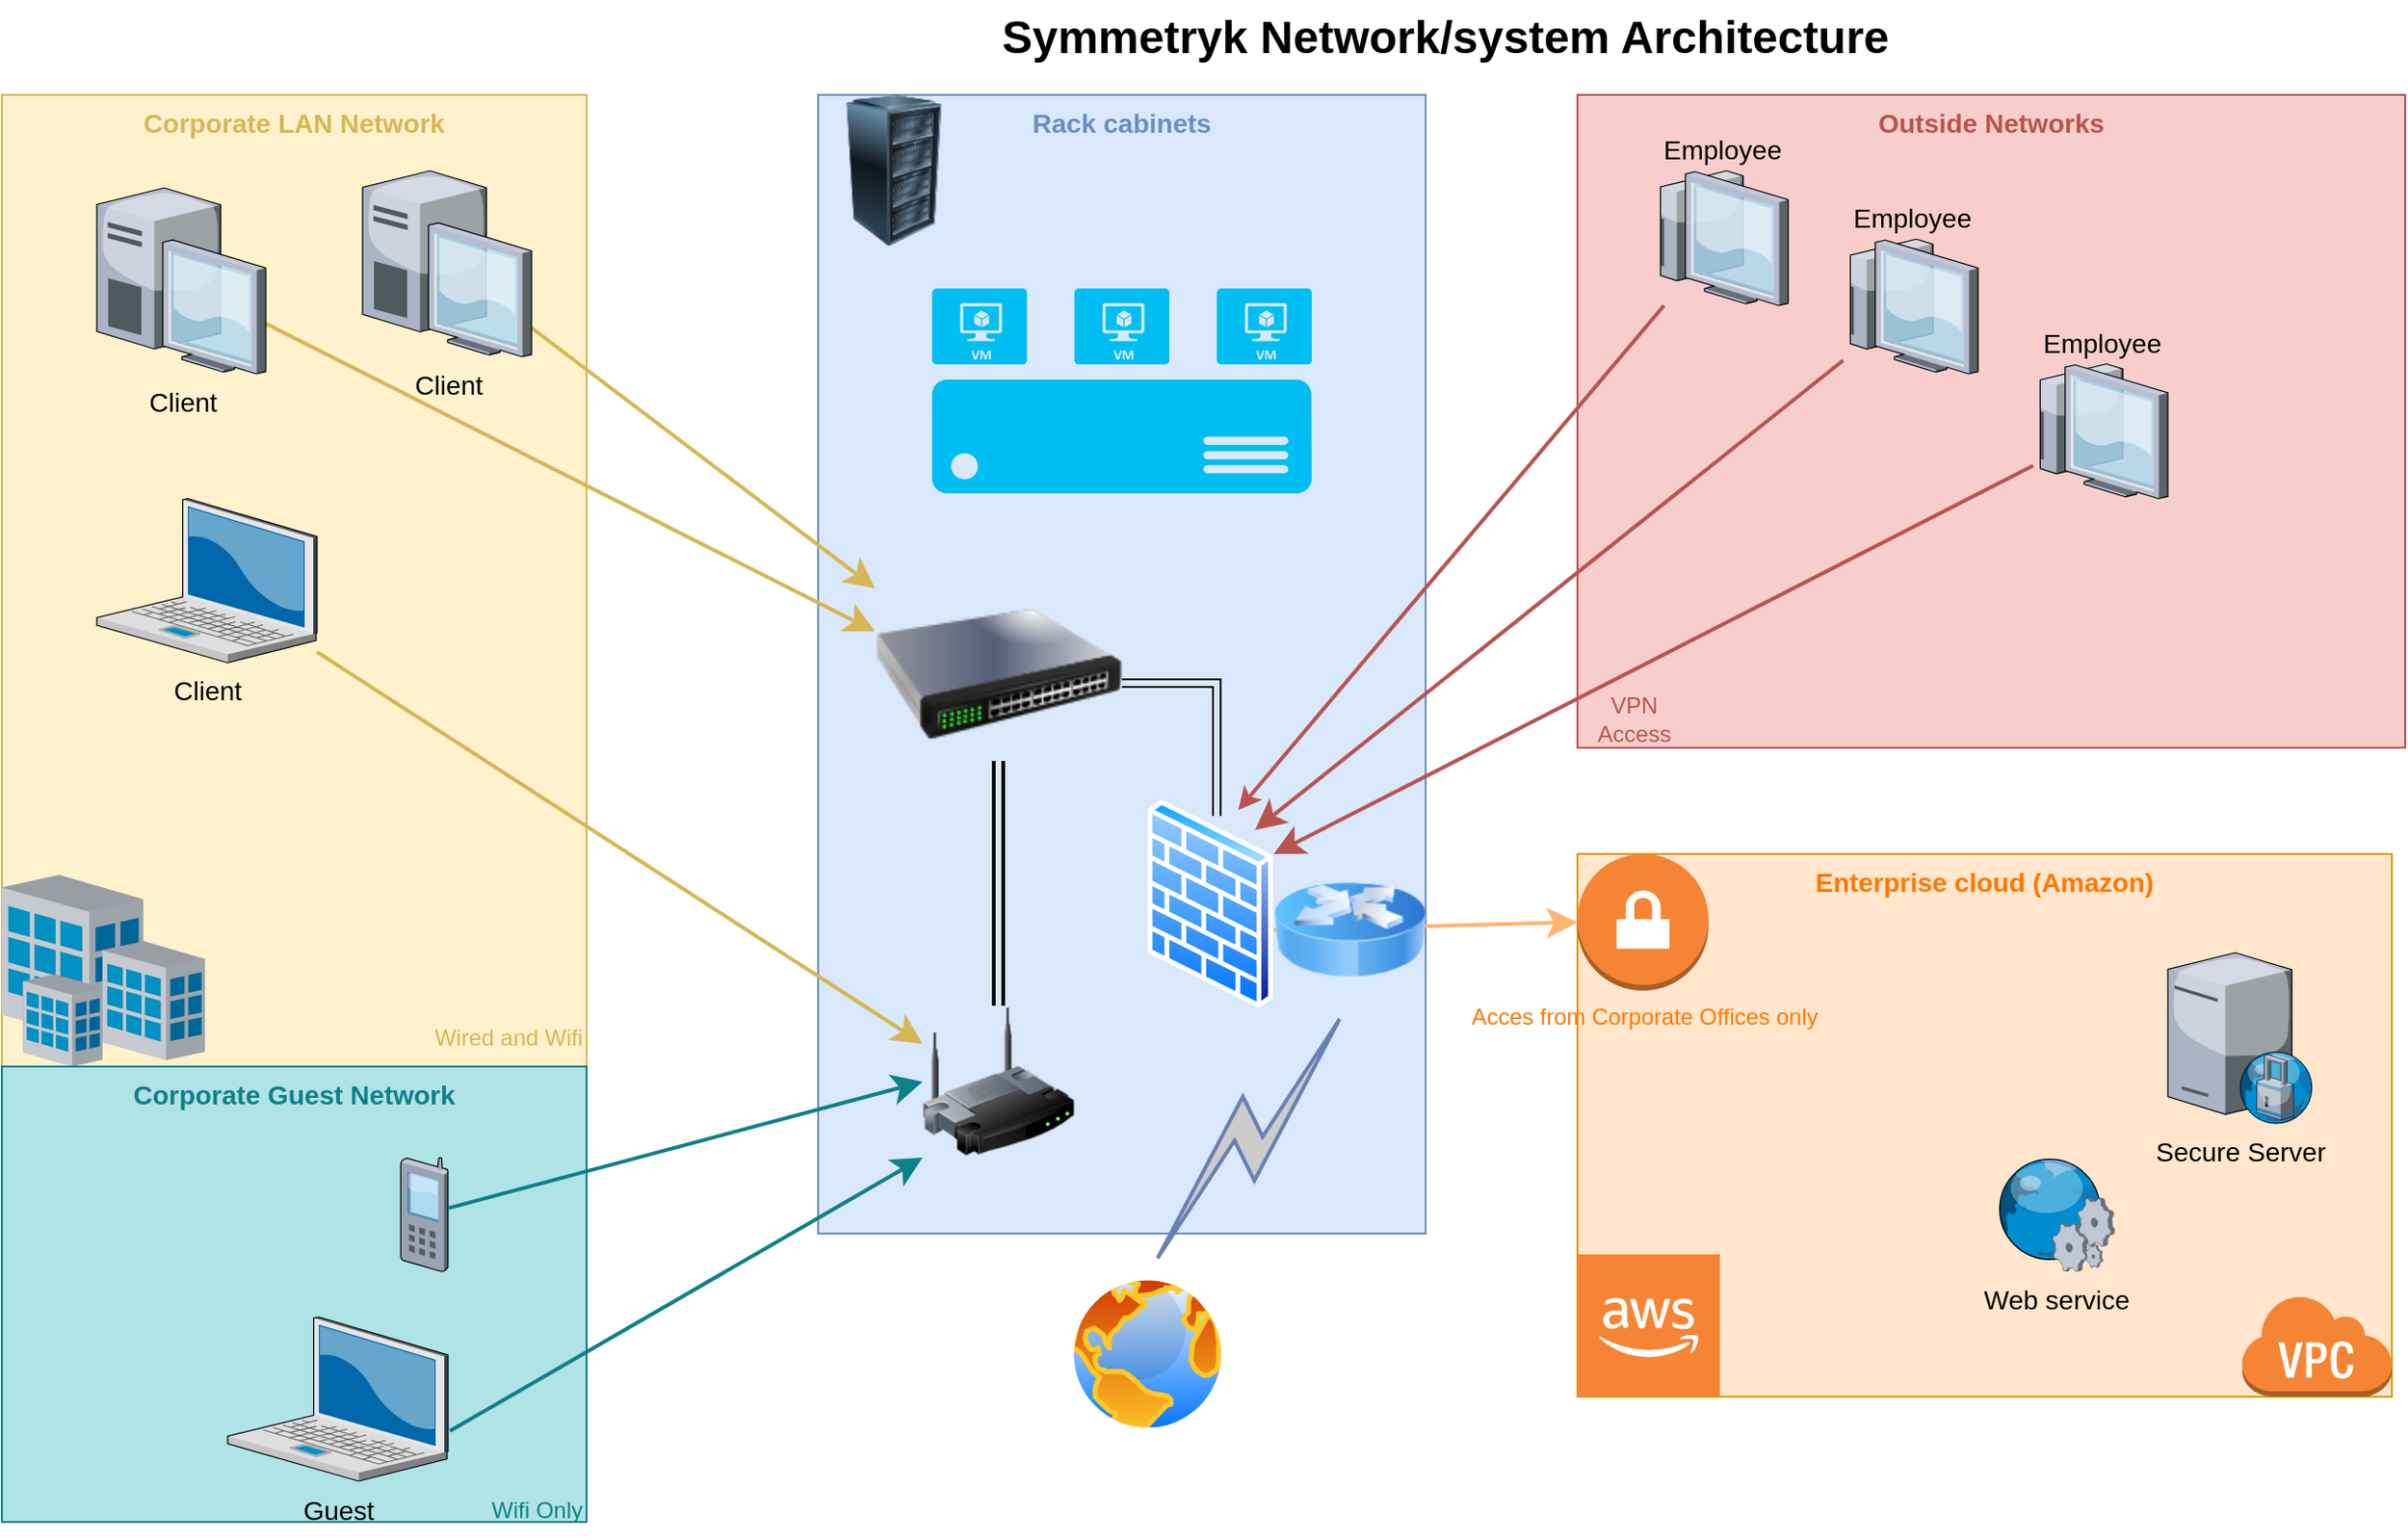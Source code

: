 <mxfile version="17.4.5" type="github">
  <diagram name="Page-1" id="e3a06f82-3646-2815-327d-82caf3d4e204">
    <mxGraphModel dx="1497" dy="863" grid="1" gridSize="10" guides="1" tooltips="1" connect="1" arrows="1" fold="1" page="1" pageScale="1.5" pageWidth="1169" pageHeight="826" background="none" math="0" shadow="0">
      <root>
        <mxCell id="0" style=";html=1;" />
        <mxCell id="1" style=";html=1;" parent="0" />
        <mxCell id="2E2W87fR3VaL_z9IKCfM-32" value="" style="group" vertex="1" connectable="0" parent="1">
          <mxGeometry x="600" y="80" width="320" height="600" as="geometry" />
        </mxCell>
        <mxCell id="2E2W87fR3VaL_z9IKCfM-10" value="Rack cabinets" style="whiteSpace=wrap;html=1;fillColor=#dae8fc;fontSize=14;strokeColor=#6c8ebf;verticalAlign=top;fontColor=#6c8ebf;fontStyle=1" vertex="1" parent="2E2W87fR3VaL_z9IKCfM-32">
          <mxGeometry width="320" height="600" as="geometry" />
        </mxCell>
        <mxCell id="2E2W87fR3VaL_z9IKCfM-31" value="" style="image;html=1;image=img/lib/clip_art/computers/Server_Rack_128x128.png;fontColor=#d6b656;" vertex="1" parent="2E2W87fR3VaL_z9IKCfM-32">
          <mxGeometry width="80" height="80" as="geometry" />
        </mxCell>
        <mxCell id="2E2W87fR3VaL_z9IKCfM-35" value="" style="verticalLabelPosition=bottom;html=1;verticalAlign=top;align=center;strokeColor=none;fillColor=#00BEF2;shape=mxgraph.azure.virtual_machine;fontColor=#d6b656;" vertex="1" parent="2E2W87fR3VaL_z9IKCfM-32">
          <mxGeometry x="60" y="102" width="50" height="40" as="geometry" />
        </mxCell>
        <mxCell id="2E2W87fR3VaL_z9IKCfM-40" value="" style="verticalLabelPosition=bottom;html=1;verticalAlign=top;align=center;strokeColor=none;fillColor=#00BEF2;shape=mxgraph.azure.virtual_machine;fontColor=#d6b656;" vertex="1" parent="2E2W87fR3VaL_z9IKCfM-32">
          <mxGeometry x="135" y="102" width="50" height="40" as="geometry" />
        </mxCell>
        <mxCell id="2E2W87fR3VaL_z9IKCfM-41" value="" style="verticalLabelPosition=bottom;html=1;verticalAlign=top;align=center;strokeColor=none;fillColor=#00BEF2;shape=mxgraph.azure.virtual_machine;fontColor=#d6b656;" vertex="1" parent="2E2W87fR3VaL_z9IKCfM-32">
          <mxGeometry x="210" y="102" width="50" height="40" as="geometry" />
        </mxCell>
        <mxCell id="2E2W87fR3VaL_z9IKCfM-43" value="" style="verticalLabelPosition=bottom;html=1;verticalAlign=top;align=center;strokeColor=none;fillColor=#00BEF2;shape=mxgraph.azure.server;fontColor=#d6b656;aspect=fixed;" vertex="1" parent="2E2W87fR3VaL_z9IKCfM-32">
          <mxGeometry x="60" y="150" width="200" height="60" as="geometry" />
        </mxCell>
        <mxCell id="2E2W87fR3VaL_z9IKCfM-30" value="" style="group" vertex="1" connectable="0" parent="1">
          <mxGeometry x="1000" y="480" width="429" height="286" as="geometry" />
        </mxCell>
        <mxCell id="6a7d8f32e03d9370-60" value="Enterprise cloud (Amazon)" style="whiteSpace=wrap;html=1;fillColor=#ffe6cc;fontSize=14;strokeColor=#d79b00;verticalAlign=top;fontColor=#FF7800;fontStyle=1" parent="2E2W87fR3VaL_z9IKCfM-30" vertex="1">
          <mxGeometry width="429" height="286" as="geometry" />
        </mxCell>
        <mxCell id="2E2W87fR3VaL_z9IKCfM-6" value="" style="outlineConnect=0;dashed=0;verticalLabelPosition=bottom;verticalAlign=top;align=center;html=1;shape=mxgraph.aws3.virtual_private_cloud;fillColor=#F58534;gradientColor=none;" vertex="1" parent="2E2W87fR3VaL_z9IKCfM-30">
          <mxGeometry x="349.5" y="232" width="79.5" height="54" as="geometry" />
        </mxCell>
        <mxCell id="2E2W87fR3VaL_z9IKCfM-7" value="" style="outlineConnect=0;dashed=0;verticalLabelPosition=bottom;verticalAlign=top;align=center;html=1;shape=mxgraph.aws3.cloud_2;fillColor=#F58534;gradientColor=none;fontColor=#FF7800;" vertex="1" parent="2E2W87fR3VaL_z9IKCfM-30">
          <mxGeometry y="211" width="75" height="75" as="geometry" />
        </mxCell>
        <mxCell id="2E2W87fR3VaL_z9IKCfM-14" value="&lt;font color=&quot;#FF7800&quot;&gt;Acces from Corporate Offices only&lt;/font&gt;" style="outlineConnect=0;dashed=0;verticalLabelPosition=bottom;verticalAlign=top;align=center;html=1;shape=mxgraph.aws3.vpn_gateway;fillColor=#F58534;gradientColor=none;fontColor=#FF0000;" vertex="1" parent="2E2W87fR3VaL_z9IKCfM-30">
          <mxGeometry width="69" height="72" as="geometry" />
        </mxCell>
        <mxCell id="6a7d8f32e03d9370-61" value="Outside Networks" style="whiteSpace=wrap;html=1;fillColor=#f8cecc;fontSize=14;strokeColor=#b85450;verticalAlign=top;fontColor=#b85450;fontStyle=1" parent="1" vertex="1">
          <mxGeometry x="1000" y="80" width="436" height="344" as="geometry" />
        </mxCell>
        <mxCell id="6a7d8f32e03d9370-57" value="Corporate LAN Network" style="whiteSpace=wrap;html=1;fillColor=#fff2cc;fontSize=14;strokeColor=#d6b656;verticalAlign=top;fontColor=#d6b656;fontStyle=1" parent="1" vertex="1">
          <mxGeometry x="170" y="80" width="308" height="512" as="geometry" />
        </mxCell>
        <mxCell id="6a7d8f32e03d9370-35" style="edgeStyle=none;rounded=0;html=1;startSize=10;endSize=10;jettySize=auto;orthogonalLoop=1;fontSize=14;endArrow=classic;endFill=1;strokeWidth=2;entryX=0;entryY=0.25;entryDx=0;entryDy=0;strokeColor=#d6b656;startArrow=none;startFill=0;" parent="1" source="6a7d8f32e03d9370-2" target="2E2W87fR3VaL_z9IKCfM-17" edge="1">
          <mxGeometry relative="1" as="geometry">
            <mxPoint x="637" y="693.32" as="targetPoint" />
          </mxGeometry>
        </mxCell>
        <mxCell id="6a7d8f32e03d9370-2" value="Client" style="verticalLabelPosition=bottom;aspect=fixed;html=1;verticalAlign=top;strokeColor=none;shape=mxgraph.citrix.laptop_2;fillColor=#66B2FF;gradientColor=#0066CC;fontSize=14;" parent="1" vertex="1">
          <mxGeometry x="220.0" y="292.75" width="116" height="86.5" as="geometry" />
        </mxCell>
        <mxCell id="6a7d8f32e03d9370-33" style="edgeStyle=none;rounded=0;html=1;startSize=10;endSize=10;jettySize=auto;orthogonalLoop=1;fontSize=14;endArrow=classic;endFill=1;strokeWidth=2;entryX=0;entryY=0.25;entryDx=0;entryDy=0;strokeColor=#d6b656;startArrow=none;startFill=0;" parent="1" source="6a7d8f32e03d9370-4" target="2E2W87fR3VaL_z9IKCfM-16" edge="1">
          <mxGeometry relative="1" as="geometry">
            <mxPoint x="637" y="365.147" as="targetPoint" />
          </mxGeometry>
        </mxCell>
        <mxCell id="6a7d8f32e03d9370-4" value="Client" style="verticalLabelPosition=bottom;aspect=fixed;html=1;verticalAlign=top;strokeColor=none;shape=mxgraph.citrix.desktop;fillColor=#66B2FF;gradientColor=#0066CC;fontSize=14;" parent="1" vertex="1">
          <mxGeometry x="220.0" y="129.0" width="89" height="98" as="geometry" />
        </mxCell>
        <mxCell id="6a7d8f32e03d9370-32" style="edgeStyle=none;rounded=0;html=1;startSize=10;endSize=10;jettySize=auto;orthogonalLoop=1;fontSize=14;endArrow=classic;endFill=1;strokeWidth=2;entryX=0;entryY=0;entryDx=0;entryDy=0;strokeColor=#d6b656;startArrow=none;startFill=0;" parent="1" source="6a7d8f32e03d9370-5" target="2E2W87fR3VaL_z9IKCfM-16" edge="1">
          <mxGeometry relative="1" as="geometry">
            <mxPoint x="637" y="201.137" as="targetPoint" />
          </mxGeometry>
        </mxCell>
        <mxCell id="6a7d8f32e03d9370-5" value="Client" style="verticalLabelPosition=bottom;aspect=fixed;html=1;verticalAlign=top;strokeColor=none;shape=mxgraph.citrix.desktop;fillColor=#66B2FF;gradientColor=#0066CC;fontSize=14;" parent="1" vertex="1">
          <mxGeometry x="360.0" y="120.0" width="89" height="98" as="geometry" />
        </mxCell>
        <mxCell id="6a7d8f32e03d9370-56" style="edgeStyle=none;rounded=0;html=1;startSize=10;endSize=10;jettySize=auto;orthogonalLoop=1;fontSize=14;endArrow=classic;endFill=1;strokeWidth=2;exitX=0;exitY=0.5;exitDx=0;exitDy=0;strokeColor=#FFB570;entryX=0;entryY=0.5;entryDx=0;entryDy=0;entryPerimeter=0;" parent="1" source="2E2W87fR3VaL_z9IKCfM-2" target="2E2W87fR3VaL_z9IKCfM-14" edge="1">
          <mxGeometry relative="1" as="geometry">
            <mxPoint x="999.667" y="476.5" as="sourcePoint" />
          </mxGeometry>
        </mxCell>
        <mxCell id="6a7d8f32e03d9370-25" value="Secure Server" style="verticalLabelPosition=bottom;aspect=fixed;html=1;verticalAlign=top;strokeColor=none;shape=mxgraph.citrix.proxy_server;fillColor=#66B2FF;gradientColor=#0066CC;fontSize=14;" parent="1" vertex="1">
          <mxGeometry x="1311" y="532" width="76.5" height="90" as="geometry" />
        </mxCell>
        <mxCell id="6a7d8f32e03d9370-53" style="edgeStyle=none;rounded=0;html=1;jettySize=auto;orthogonalLoop=1;fontSize=14;endArrow=none;endFill=0;strokeWidth=2;exitX=0.75;exitY=0;exitDx=0;exitDy=0;strokeColor=#b85450;startArrow=classic;startFill=1;" parent="1" source="2E2W87fR3VaL_z9IKCfM-3" target="6a7d8f32e03d9370-29" edge="1">
          <mxGeometry relative="1" as="geometry">
            <mxPoint x="1221" y="508" as="sourcePoint" />
          </mxGeometry>
        </mxCell>
        <mxCell id="6a7d8f32e03d9370-54" style="edgeStyle=none;rounded=0;html=1;startSize=10;endSize=10;jettySize=auto;orthogonalLoop=1;fontSize=14;endArrow=none;endFill=0;strokeWidth=2;exitX=1;exitY=0;exitDx=0;exitDy=0;strokeColor=#b85450;startArrow=classic;startFill=1;" parent="1" source="2E2W87fR3VaL_z9IKCfM-3" target="6a7d8f32e03d9370-28" edge="1">
          <mxGeometry relative="1" as="geometry">
            <mxPoint x="1228.199" y="508" as="sourcePoint" />
          </mxGeometry>
        </mxCell>
        <mxCell id="6a7d8f32e03d9370-55" style="edgeStyle=none;rounded=0;html=1;startSize=10;endSize=10;jettySize=auto;orthogonalLoop=1;fontSize=14;endArrow=none;endFill=0;strokeWidth=2;exitX=0;exitY=0;exitDx=0;exitDy=0;strokeColor=#b85450;startArrow=classic;startFill=1;" parent="1" source="2E2W87fR3VaL_z9IKCfM-2" target="6a7d8f32e03d9370-27" edge="1">
          <mxGeometry relative="1" as="geometry">
            <mxPoint x="1237.756" y="508" as="sourcePoint" />
          </mxGeometry>
        </mxCell>
        <mxCell id="6a7d8f32e03d9370-27" value="Employee" style="verticalLabelPosition=top;aspect=fixed;html=1;verticalAlign=bottom;strokeColor=none;shape=mxgraph.citrix.thin_client;fillColor=#66B2FF;gradientColor=#0066CC;fontSize=14;labelPosition=center;align=center;" parent="1" vertex="1">
          <mxGeometry x="1240" y="221.75" width="71" height="71" as="geometry" />
        </mxCell>
        <mxCell id="6a7d8f32e03d9370-28" value="Employee" style="verticalLabelPosition=top;aspect=fixed;html=1;verticalAlign=bottom;strokeColor=none;shape=mxgraph.citrix.thin_client;fillColor=#66B2FF;gradientColor=#0066CC;fontSize=14;labelPosition=center;align=center;" parent="1" vertex="1">
          <mxGeometry x="1140" y="156" width="71" height="71" as="geometry" />
        </mxCell>
        <mxCell id="6a7d8f32e03d9370-29" value="Employee" style="verticalLabelPosition=top;aspect=fixed;html=1;verticalAlign=bottom;strokeColor=none;shape=mxgraph.citrix.thin_client;fillColor=#66B2FF;gradientColor=#0066CC;fontSize=14;labelPosition=center;align=center;" parent="1" vertex="1">
          <mxGeometry x="1040" y="120" width="71" height="71" as="geometry" />
        </mxCell>
        <mxCell id="6a7d8f32e03d9370-30" value="Web service" style="verticalLabelPosition=bottom;aspect=fixed;html=1;verticalAlign=top;strokeColor=none;shape=mxgraph.citrix.web_service;fillColor=#66B2FF;gradientColor=#0066CC;fontSize=14;" parent="1" vertex="1">
          <mxGeometry x="1220" y="640" width="63" height="60" as="geometry" />
        </mxCell>
        <mxCell id="6a7d8f32e03d9370-31" value="" style="verticalLabelPosition=bottom;aspect=fixed;html=1;verticalAlign=top;strokeColor=none;shape=mxgraph.citrix.site;fillColor=#66B2FF;gradientColor=#0066CC;fontSize=14;" parent="1" vertex="1">
          <mxGeometry x="170" y="491" width="107" height="101" as="geometry" />
        </mxCell>
        <mxCell id="6a7d8f32e03d9370-62" value="Symmetryk Network/system Architecture" style="text;strokeColor=none;fillColor=none;html=1;fontSize=24;fontStyle=1;verticalAlign=middle;align=center;" parent="1" vertex="1">
          <mxGeometry x="499" y="30" width="861" height="40" as="geometry" />
        </mxCell>
        <mxCell id="2E2W87fR3VaL_z9IKCfM-2" value="" style="image;html=1;image=img/lib/clip_art/networking/Router_Icon_128x128.png" vertex="1" parent="1">
          <mxGeometry x="840" y="480" width="80" height="80" as="geometry" />
        </mxCell>
        <mxCell id="2E2W87fR3VaL_z9IKCfM-3" value="" style="aspect=fixed;perimeter=ellipsePerimeter;html=1;align=center;shadow=0;dashed=0;spacingTop=3;image;image=img/lib/active_directory/firewall.svg;" vertex="1" parent="1">
          <mxGeometry x="772.9" y="451.25" width="67.1" height="110" as="geometry" />
        </mxCell>
        <mxCell id="2E2W87fR3VaL_z9IKCfM-8" value="" style="aspect=fixed;perimeter=ellipsePerimeter;html=1;align=center;shadow=0;dashed=0;spacingTop=3;image;image=img/lib/active_directory/internet_globe.svg;fontColor=#FF7800;" vertex="1" parent="1">
          <mxGeometry x="730" y="700" width="87" height="87" as="geometry" />
        </mxCell>
        <mxCell id="2E2W87fR3VaL_z9IKCfM-9" value="" style="html=1;outlineConnect=0;fillColor=#CCCCCC;strokeColor=#6881B3;gradientColor=none;gradientDirection=north;strokeWidth=2;shape=mxgraph.networks.comm_link_edge;html=1;rounded=0;fontColor=#FF7800;entryX=0.5;entryY=1;entryDx=0;entryDy=0;exitX=0.5;exitY=0;exitDx=0;exitDy=0;" edge="1" parent="1" source="2E2W87fR3VaL_z9IKCfM-8" target="2E2W87fR3VaL_z9IKCfM-2">
          <mxGeometry width="100" height="100" relative="1" as="geometry">
            <mxPoint x="740" y="860" as="sourcePoint" />
            <mxPoint x="840" y="760" as="targetPoint" />
          </mxGeometry>
        </mxCell>
        <mxCell id="2E2W87fR3VaL_z9IKCfM-11" value="VPN Access" style="text;html=1;strokeColor=none;fillColor=none;align=center;verticalAlign=middle;whiteSpace=wrap;rounded=0;fontColor=#b85450;" vertex="1" parent="1">
          <mxGeometry x="1000" y="394" width="60" height="30" as="geometry" />
        </mxCell>
        <mxCell id="2E2W87fR3VaL_z9IKCfM-15" value="Corporate Guest Network" style="whiteSpace=wrap;html=1;fillColor=#b0e3e6;fontSize=14;strokeColor=#0e8088;verticalAlign=top;fontStyle=1;fontColor=#0e8088;" vertex="1" parent="1">
          <mxGeometry x="170" y="592" width="308" height="240" as="geometry" />
        </mxCell>
        <mxCell id="2E2W87fR3VaL_z9IKCfM-16" value="" style="image;html=1;image=img/lib/clip_art/networking/Switch_128x128.png;fontColor=#d6b656;" vertex="1" parent="1">
          <mxGeometry x="630" y="340" width="130" height="91" as="geometry" />
        </mxCell>
        <mxCell id="2E2W87fR3VaL_z9IKCfM-17" value="" style="image;html=1;image=img/lib/clip_art/networking/Wireless_Router_128x128.png;fontColor=#d6b656;" vertex="1" parent="1">
          <mxGeometry x="655" y="560" width="80" height="80" as="geometry" />
        </mxCell>
        <mxCell id="2E2W87fR3VaL_z9IKCfM-18" value="Wifi Only" style="text;html=1;strokeColor=none;fillColor=none;align=right;verticalAlign=middle;whiteSpace=wrap;rounded=0;fontColor=#0e8088;" vertex="1" parent="1">
          <mxGeometry x="418" y="810.5" width="60" height="30" as="geometry" />
        </mxCell>
        <mxCell id="2E2W87fR3VaL_z9IKCfM-19" value="Wired and Wifi" style="text;html=1;strokeColor=none;fillColor=none;align=right;verticalAlign=middle;whiteSpace=wrap;rounded=0;fontColor=#d6b656;" vertex="1" parent="1">
          <mxGeometry x="380" y="562" width="98" height="30" as="geometry" />
        </mxCell>
        <mxCell id="2E2W87fR3VaL_z9IKCfM-20" value="" style="verticalLabelPosition=bottom;sketch=0;aspect=fixed;html=1;verticalAlign=top;strokeColor=none;align=center;outlineConnect=0;shape=mxgraph.citrix.cell_phone;fontColor=#d6b656;" vertex="1" parent="1">
          <mxGeometry x="380" y="640" width="25" height="60" as="geometry" />
        </mxCell>
        <mxCell id="2E2W87fR3VaL_z9IKCfM-21" value="Guest" style="verticalLabelPosition=bottom;aspect=fixed;html=1;verticalAlign=top;strokeColor=none;shape=mxgraph.citrix.laptop_2;fillColor=#66B2FF;gradientColor=#0066CC;fontSize=14;" vertex="1" parent="1">
          <mxGeometry x="289.0" y="724" width="116" height="86.5" as="geometry" />
        </mxCell>
        <mxCell id="2E2W87fR3VaL_z9IKCfM-22" style="edgeStyle=none;rounded=0;html=1;startSize=10;endSize=10;jettySize=auto;orthogonalLoop=1;fontSize=14;endArrow=classic;endFill=1;strokeWidth=2;strokeColor=#0e8088;startArrow=none;startFill=0;entryX=0;entryY=0.5;entryDx=0;entryDy=0;" edge="1" parent="1" source="2E2W87fR3VaL_z9IKCfM-20" target="2E2W87fR3VaL_z9IKCfM-17">
          <mxGeometry relative="1" as="geometry">
            <mxPoint x="344.785" y="424.25" as="sourcePoint" />
            <mxPoint x="590" y="740" as="targetPoint" />
          </mxGeometry>
        </mxCell>
        <mxCell id="2E2W87fR3VaL_z9IKCfM-23" style="edgeStyle=none;rounded=0;html=1;startSize=10;endSize=10;jettySize=auto;orthogonalLoop=1;fontSize=14;endArrow=classic;endFill=1;strokeWidth=2;strokeColor=#0e8088;startArrow=none;startFill=0;entryX=0;entryY=1;entryDx=0;entryDy=0;exitX=1.009;exitY=0.694;exitDx=0;exitDy=0;exitPerimeter=0;" edge="1" parent="1" source="2E2W87fR3VaL_z9IKCfM-21" target="2E2W87fR3VaL_z9IKCfM-17">
          <mxGeometry relative="1" as="geometry">
            <mxPoint x="415" y="675.858" as="sourcePoint" />
            <mxPoint x="610" y="611.25" as="targetPoint" />
          </mxGeometry>
        </mxCell>
        <mxCell id="2E2W87fR3VaL_z9IKCfM-24" style="edgeStyle=none;rounded=0;html=1;jettySize=auto;orthogonalLoop=1;fontSize=14;endArrow=classic;endFill=1;strokeWidth=2;entryX=0.5;entryY=0;entryDx=0;entryDy=0;strokeColor=#000000;startArrow=none;startFill=0;exitX=0.5;exitY=1;exitDx=0;exitDy=0;shape=link;" edge="1" parent="1" source="2E2W87fR3VaL_z9IKCfM-16" target="2E2W87fR3VaL_z9IKCfM-17">
          <mxGeometry relative="1" as="geometry">
            <mxPoint x="346" y="388.209" as="sourcePoint" />
            <mxPoint x="625" y="591.25" as="targetPoint" />
          </mxGeometry>
        </mxCell>
        <mxCell id="2E2W87fR3VaL_z9IKCfM-25" value="" style="edgeStyle=segmentEdgeStyle;endArrow=classic;html=1;rounded=0;fontColor=#d6b656;strokeColor=#000000;shape=link;exitX=0.553;exitY=0.08;exitDx=0;exitDy=0;exitPerimeter=0;" edge="1" parent="1" source="2E2W87fR3VaL_z9IKCfM-3" target="2E2W87fR3VaL_z9IKCfM-16">
          <mxGeometry width="50" height="50" relative="1" as="geometry">
            <mxPoint x="870" y="490" as="sourcePoint" />
            <mxPoint x="920" y="440" as="targetPoint" />
            <Array as="points">
              <mxPoint x="810" y="390" />
            </Array>
          </mxGeometry>
        </mxCell>
      </root>
    </mxGraphModel>
  </diagram>
</mxfile>
